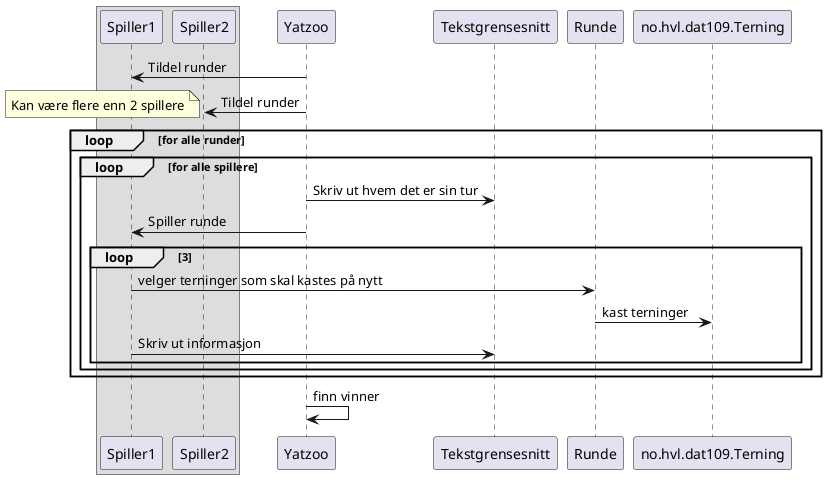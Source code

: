 @startuml
box
    participant Spiller1
    participant Spiller2
end box

Spiller1 <- Yatzoo: Tildel runder
Spiller2 <- Yatzoo: Tildel runder

note left : Kan være flere enn 2 spillere

loop for alle runder
    loop for alle spillere
        Yatzoo -> Tekstgrensesnitt : Skriv ut hvem det er sin tur
        Yatzoo -> Spiller1: Spiller runde
        loop 3
            Spiller1 -> Runde : velger terninger som skal kastes på nytt
            Runde -> no.hvl.dat109.Terning : kast terninger
            Spiller1 -> Tekstgrensesnitt : Skriv ut informasjon
        end
    end
end

Yatzoo -> Yatzoo : finn vinner

@enduml